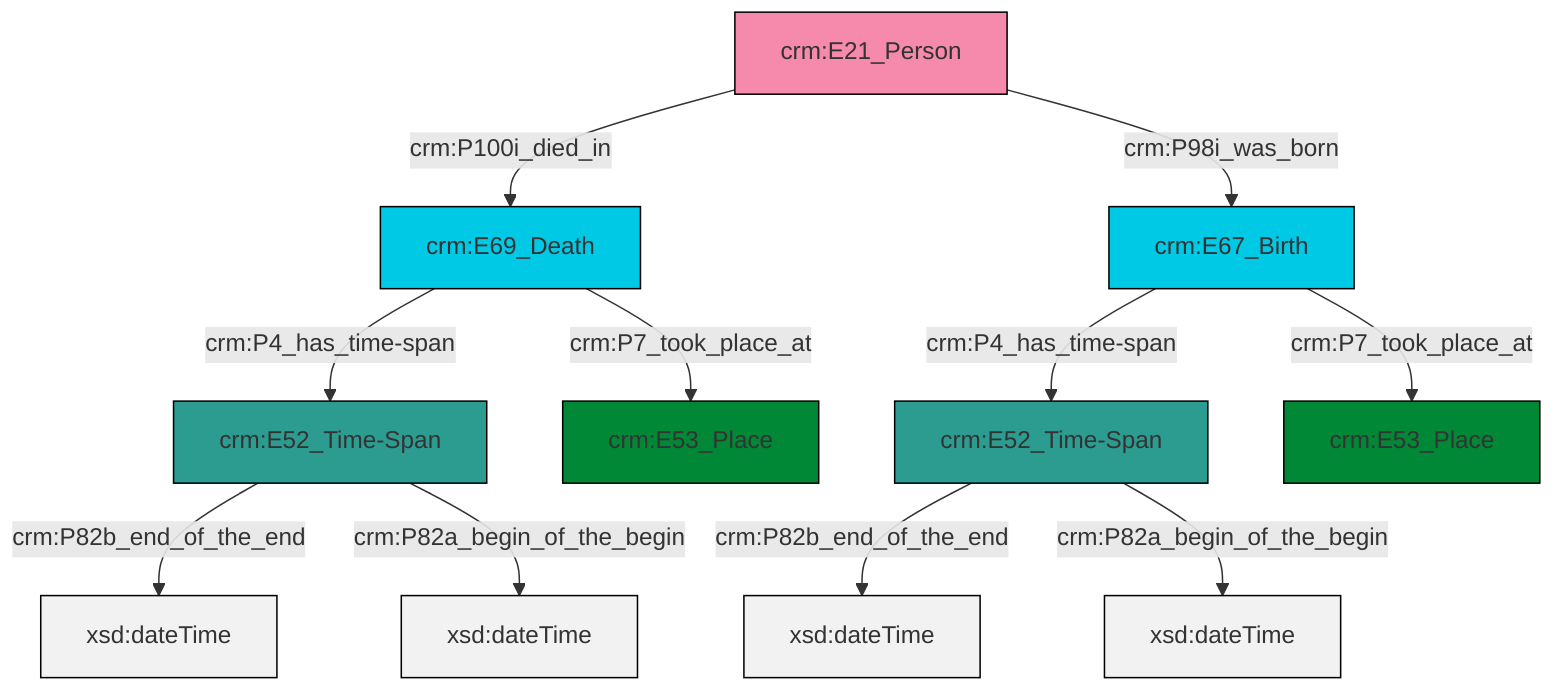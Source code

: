 graph TD
classDef Literal fill:#f2f2f2,stroke:#000000;
classDef CRM_Entity fill:#FFFFFF,stroke:#000000;
classDef Temporal_Entity fill:#00C9E6, stroke:#000000;
classDef Type fill:#E18312, stroke:#000000;
classDef Time-Span fill:#2C9C91, stroke:#000000;
classDef Appellation fill:#FFEB7F, stroke:#000000;
classDef Place fill:#008836, stroke:#000000;
classDef Persistent_Item fill:#B266B2, stroke:#000000;
classDef Conceptual_Object fill:#FFD700, stroke:#000000;
classDef Physical_Thing fill:#D2B48C, stroke:#000000;
classDef Actor fill:#f58aad, stroke:#000000;
classDef PC_Classes fill:#4ce600, stroke:#000000;
classDef Multi fill:#cccccc,stroke:#000000;

2["crm:E69_Death"]:::Temporal_Entity -->|crm:P4_has_time-span| 4["crm:E52_Time-Span"]:::Time-Span
2["crm:E69_Death"]:::Temporal_Entity -->|crm:P7_took_place_at| 5["crm:E53_Place"]:::Place
4["crm:E52_Time-Span"]:::Time-Span -->|crm:P82b_end_of_the_end| 7[xsd:dateTime]:::Literal
8["crm:E67_Birth"]:::Temporal_Entity -->|crm:P4_has_time-span| 9["crm:E52_Time-Span"]:::Time-Span
10["crm:E21_Person"]:::Actor -->|crm:P100i_died_in| 2["crm:E69_Death"]:::Temporal_Entity
10["crm:E21_Person"]:::Actor -->|crm:P98i_was_born| 8["crm:E67_Birth"]:::Temporal_Entity
9["crm:E52_Time-Span"]:::Time-Span -->|crm:P82b_end_of_the_end| 12[xsd:dateTime]:::Literal
4["crm:E52_Time-Span"]:::Time-Span -->|crm:P82a_begin_of_the_begin| 15[xsd:dateTime]:::Literal
9["crm:E52_Time-Span"]:::Time-Span -->|crm:P82a_begin_of_the_begin| 17[xsd:dateTime]:::Literal
8["crm:E67_Birth"]:::Temporal_Entity -->|crm:P7_took_place_at| 0["crm:E53_Place"]:::Place